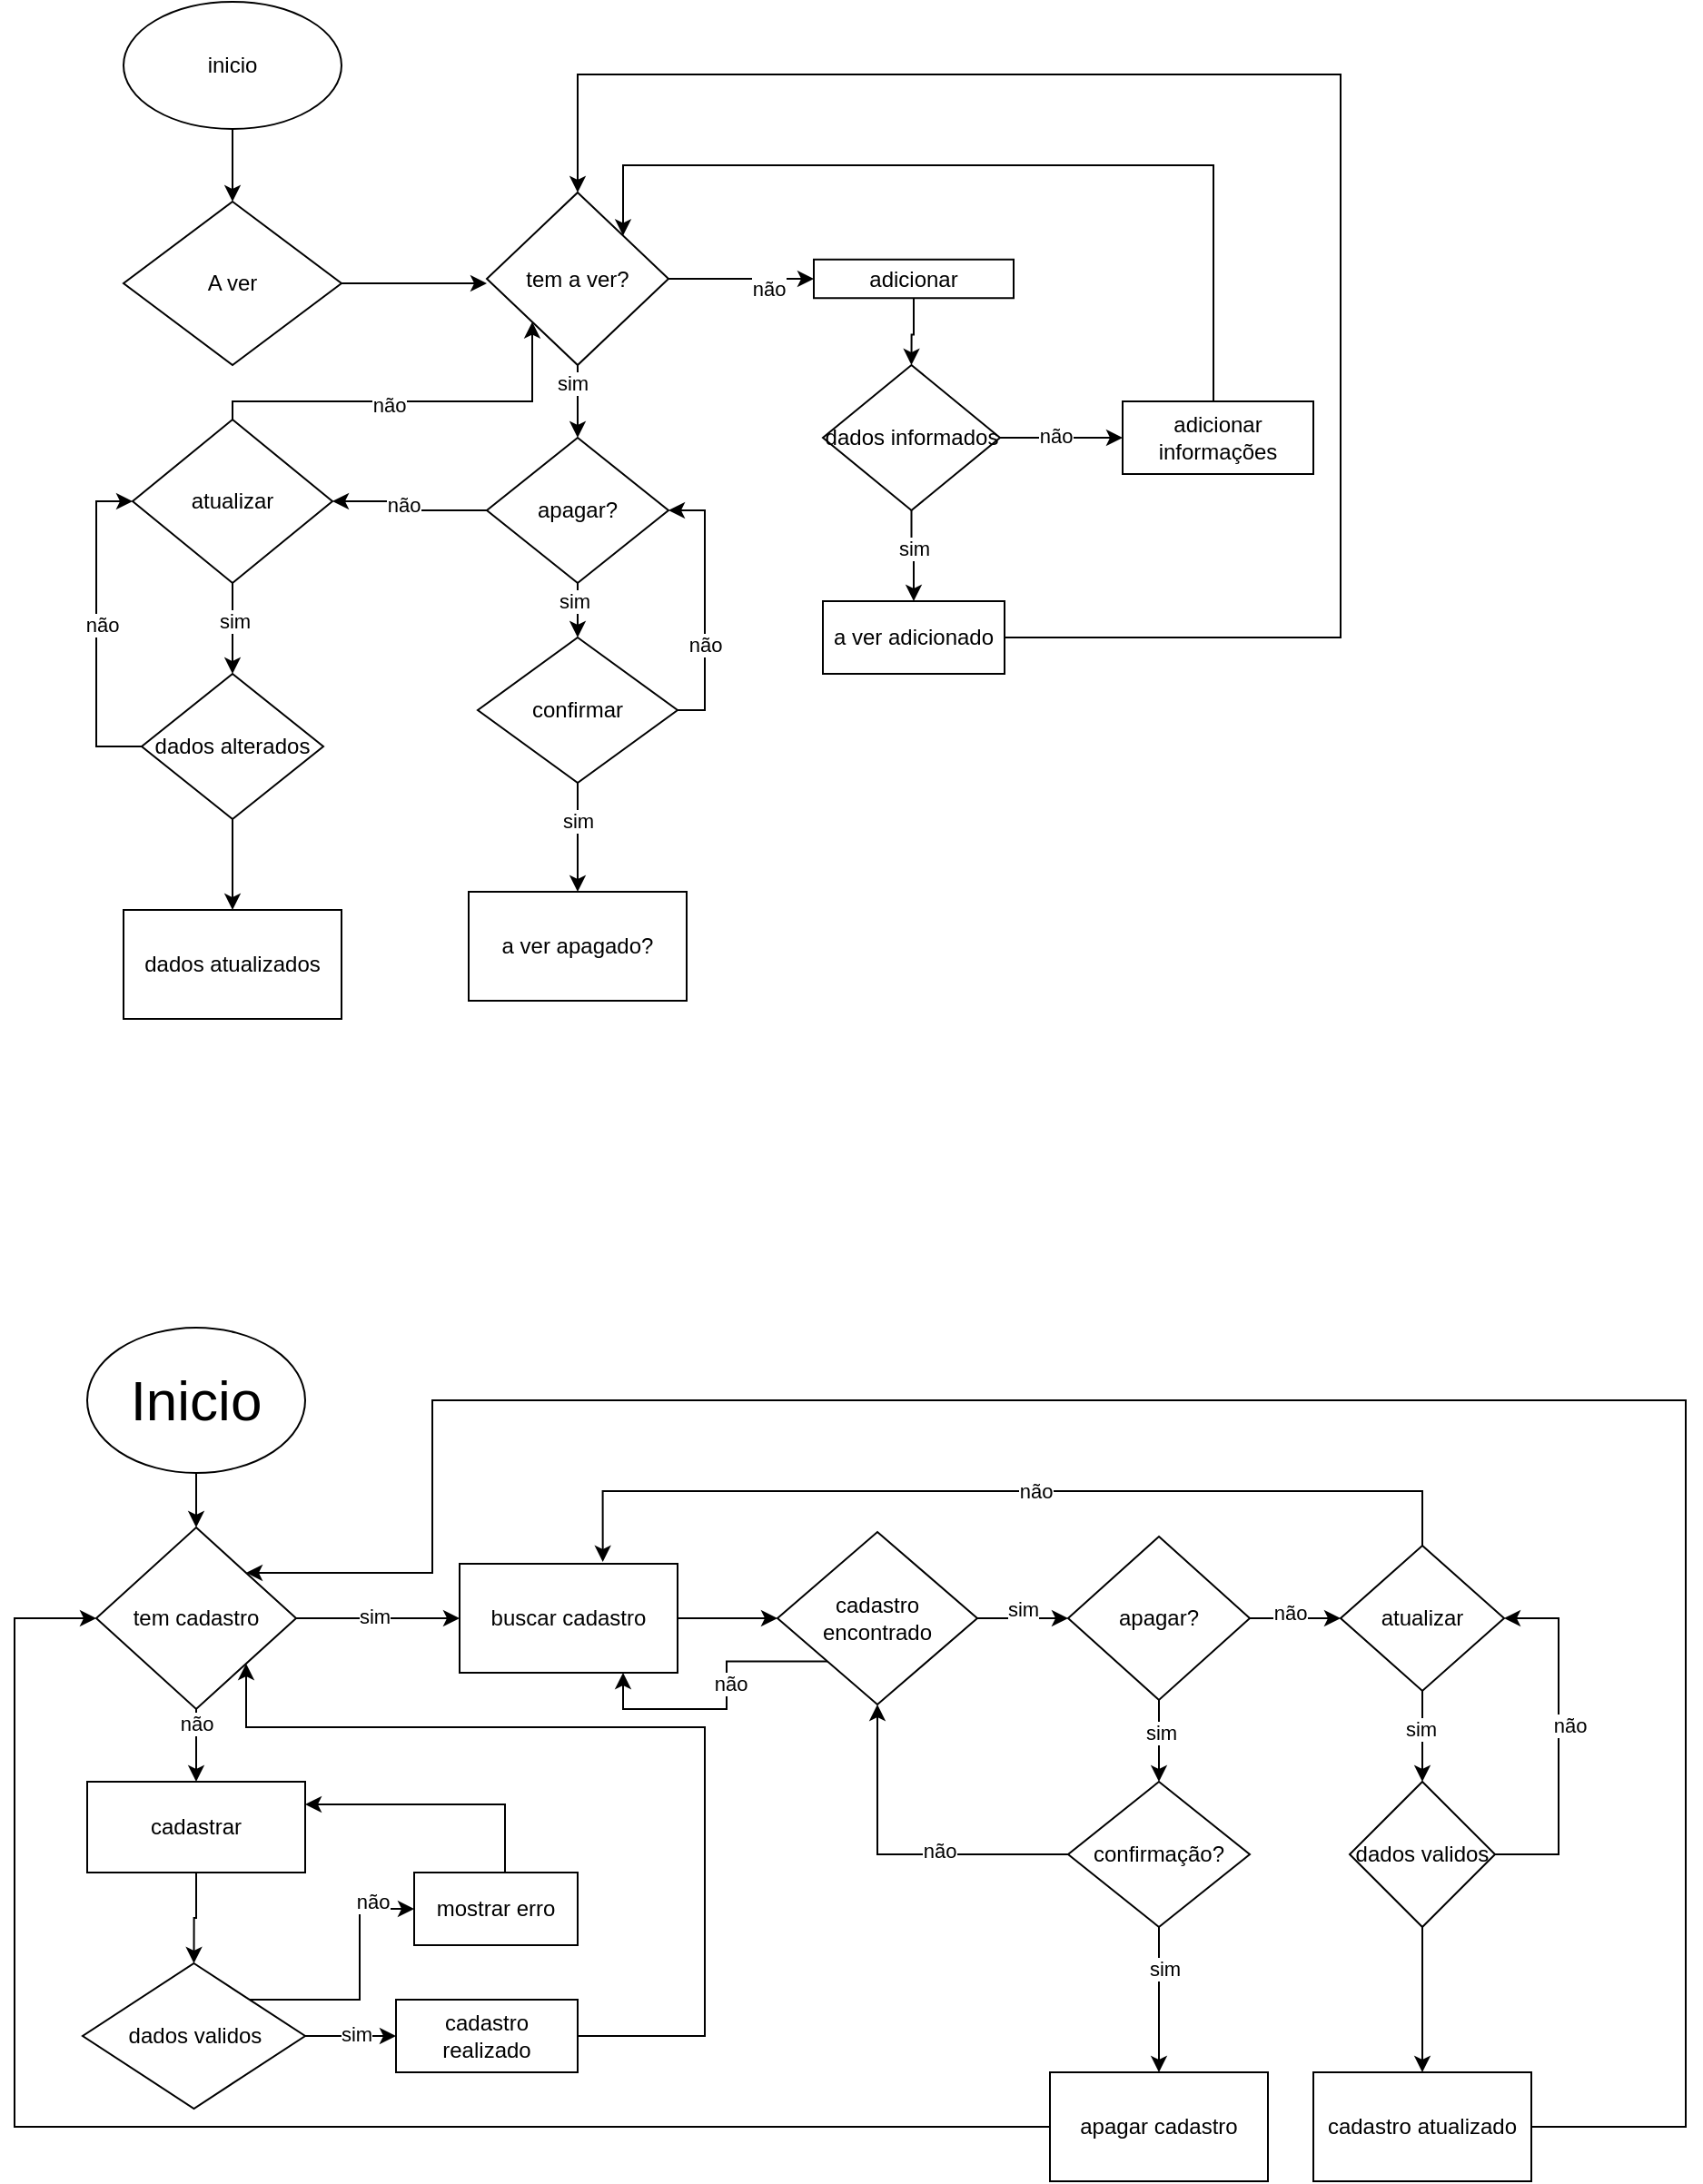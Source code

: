<mxfile version="24.4.7" type="device">
  <diagram name="Página-1" id="7Sg--VfHiWCV4OMjjHLv">
    <mxGraphModel dx="1247" dy="671" grid="1" gridSize="10" guides="1" tooltips="1" connect="1" arrows="1" fold="1" page="1" pageScale="1" pageWidth="827" pageHeight="1169" math="0" shadow="0">
      <root>
        <mxCell id="0" />
        <mxCell id="1" parent="0" />
        <mxCell id="z7-OtWgKtnQ-wPI8jzzA-4" style="edgeStyle=orthogonalEdgeStyle;rounded=0;orthogonalLoop=1;jettySize=auto;html=1;entryX=0.5;entryY=0;entryDx=0;entryDy=0;" edge="1" parent="1" source="z7-OtWgKtnQ-wPI8jzzA-2" target="z7-OtWgKtnQ-wPI8jzzA-3">
          <mxGeometry relative="1" as="geometry" />
        </mxCell>
        <mxCell id="z7-OtWgKtnQ-wPI8jzzA-2" value="inicio" style="ellipse;whiteSpace=wrap;html=1;" vertex="1" parent="1">
          <mxGeometry x="130" y="30" width="120" height="70" as="geometry" />
        </mxCell>
        <mxCell id="z7-OtWgKtnQ-wPI8jzzA-8" style="edgeStyle=orthogonalEdgeStyle;rounded=0;orthogonalLoop=1;jettySize=auto;html=1;" edge="1" parent="1" source="z7-OtWgKtnQ-wPI8jzzA-3">
          <mxGeometry relative="1" as="geometry">
            <mxPoint x="330" y="185" as="targetPoint" />
          </mxGeometry>
        </mxCell>
        <mxCell id="z7-OtWgKtnQ-wPI8jzzA-3" value="A ver" style="rhombus;whiteSpace=wrap;html=1;" vertex="1" parent="1">
          <mxGeometry x="130" y="140" width="120" height="90" as="geometry" />
        </mxCell>
        <mxCell id="z7-OtWgKtnQ-wPI8jzzA-12" style="edgeStyle=orthogonalEdgeStyle;rounded=0;orthogonalLoop=1;jettySize=auto;html=1;entryX=0;entryY=0.5;entryDx=0;entryDy=0;" edge="1" parent="1" source="z7-OtWgKtnQ-wPI8jzzA-5" target="z7-OtWgKtnQ-wPI8jzzA-14">
          <mxGeometry relative="1" as="geometry">
            <mxPoint x="570" y="182.5" as="targetPoint" />
          </mxGeometry>
        </mxCell>
        <mxCell id="z7-OtWgKtnQ-wPI8jzzA-13" value="não" style="edgeLabel;html=1;align=center;verticalAlign=middle;resizable=0;points=[];" vertex="1" connectable="0" parent="z7-OtWgKtnQ-wPI8jzzA-12">
          <mxGeometry x="0.373" y="-5" relative="1" as="geometry">
            <mxPoint as="offset" />
          </mxGeometry>
        </mxCell>
        <mxCell id="z7-OtWgKtnQ-wPI8jzzA-20" style="edgeStyle=orthogonalEdgeStyle;rounded=0;orthogonalLoop=1;jettySize=auto;html=1;entryX=0.5;entryY=0;entryDx=0;entryDy=0;" edge="1" parent="1" source="z7-OtWgKtnQ-wPI8jzzA-5" target="z7-OtWgKtnQ-wPI8jzzA-19">
          <mxGeometry relative="1" as="geometry" />
        </mxCell>
        <mxCell id="z7-OtWgKtnQ-wPI8jzzA-41" value="sim" style="edgeLabel;html=1;align=center;verticalAlign=middle;resizable=0;points=[];" vertex="1" connectable="0" parent="z7-OtWgKtnQ-wPI8jzzA-20">
          <mxGeometry x="-0.507" y="-3" relative="1" as="geometry">
            <mxPoint as="offset" />
          </mxGeometry>
        </mxCell>
        <mxCell id="z7-OtWgKtnQ-wPI8jzzA-5" value="tem a ver?" style="rhombus;whiteSpace=wrap;html=1;" vertex="1" parent="1">
          <mxGeometry x="330" y="135" width="100" height="95" as="geometry" />
        </mxCell>
        <mxCell id="z7-OtWgKtnQ-wPI8jzzA-50" style="edgeStyle=orthogonalEdgeStyle;rounded=0;orthogonalLoop=1;jettySize=auto;html=1;entryX=0.5;entryY=0;entryDx=0;entryDy=0;" edge="1" parent="1" source="z7-OtWgKtnQ-wPI8jzzA-14" target="z7-OtWgKtnQ-wPI8jzzA-46">
          <mxGeometry relative="1" as="geometry" />
        </mxCell>
        <mxCell id="z7-OtWgKtnQ-wPI8jzzA-14" value="adicionar" style="rounded=0;whiteSpace=wrap;html=1;" vertex="1" parent="1">
          <mxGeometry x="510" y="171.88" width="110" height="21.25" as="geometry" />
        </mxCell>
        <mxCell id="z7-OtWgKtnQ-wPI8jzzA-16" style="edgeStyle=orthogonalEdgeStyle;rounded=0;orthogonalLoop=1;jettySize=auto;html=1;entryX=0.5;entryY=0;entryDx=0;entryDy=0;" edge="1" parent="1" source="z7-OtWgKtnQ-wPI8jzzA-15" target="z7-OtWgKtnQ-wPI8jzzA-23">
          <mxGeometry relative="1" as="geometry">
            <mxPoint x="190" y="390" as="targetPoint" />
          </mxGeometry>
        </mxCell>
        <mxCell id="z7-OtWgKtnQ-wPI8jzzA-17" value="sim" style="edgeLabel;html=1;align=center;verticalAlign=middle;resizable=0;points=[];" vertex="1" connectable="0" parent="z7-OtWgKtnQ-wPI8jzzA-16">
          <mxGeometry x="-0.168" y="1" relative="1" as="geometry">
            <mxPoint as="offset" />
          </mxGeometry>
        </mxCell>
        <mxCell id="z7-OtWgKtnQ-wPI8jzzA-44" style="edgeStyle=orthogonalEdgeStyle;rounded=0;orthogonalLoop=1;jettySize=auto;html=1;exitX=0.5;exitY=0;exitDx=0;exitDy=0;entryX=0;entryY=1;entryDx=0;entryDy=0;" edge="1" parent="1" source="z7-OtWgKtnQ-wPI8jzzA-15" target="z7-OtWgKtnQ-wPI8jzzA-5">
          <mxGeometry relative="1" as="geometry">
            <mxPoint x="320" y="200" as="targetPoint" />
            <Array as="points">
              <mxPoint x="355" y="250" />
            </Array>
          </mxGeometry>
        </mxCell>
        <mxCell id="z7-OtWgKtnQ-wPI8jzzA-45" value="não" style="edgeLabel;html=1;align=center;verticalAlign=middle;resizable=0;points=[];" vertex="1" connectable="0" parent="z7-OtWgKtnQ-wPI8jzzA-44">
          <mxGeometry x="-0.129" y="-2" relative="1" as="geometry">
            <mxPoint as="offset" />
          </mxGeometry>
        </mxCell>
        <mxCell id="z7-OtWgKtnQ-wPI8jzzA-15" value="atualizar" style="rhombus;whiteSpace=wrap;html=1;" vertex="1" parent="1">
          <mxGeometry x="135" y="260" width="110" height="90" as="geometry" />
        </mxCell>
        <mxCell id="z7-OtWgKtnQ-wPI8jzzA-18" value="dados atualizados" style="rounded=0;whiteSpace=wrap;html=1;" vertex="1" parent="1">
          <mxGeometry x="130" y="530" width="120" height="60" as="geometry" />
        </mxCell>
        <mxCell id="z7-OtWgKtnQ-wPI8jzzA-21" style="edgeStyle=orthogonalEdgeStyle;rounded=0;orthogonalLoop=1;jettySize=auto;html=1;entryX=0.5;entryY=0;entryDx=0;entryDy=0;" edge="1" parent="1" source="z7-OtWgKtnQ-wPI8jzzA-19" target="z7-OtWgKtnQ-wPI8jzzA-22">
          <mxGeometry relative="1" as="geometry">
            <mxPoint x="380" y="400" as="targetPoint" />
          </mxGeometry>
        </mxCell>
        <mxCell id="z7-OtWgKtnQ-wPI8jzzA-40" value="sim" style="edgeLabel;html=1;align=center;verticalAlign=middle;resizable=0;points=[];" vertex="1" connectable="0" parent="z7-OtWgKtnQ-wPI8jzzA-21">
          <mxGeometry x="-0.606" y="-2" relative="1" as="geometry">
            <mxPoint as="offset" />
          </mxGeometry>
        </mxCell>
        <mxCell id="z7-OtWgKtnQ-wPI8jzzA-42" style="edgeStyle=orthogonalEdgeStyle;rounded=0;orthogonalLoop=1;jettySize=auto;html=1;" edge="1" parent="1" source="z7-OtWgKtnQ-wPI8jzzA-19" target="z7-OtWgKtnQ-wPI8jzzA-15">
          <mxGeometry relative="1" as="geometry" />
        </mxCell>
        <mxCell id="z7-OtWgKtnQ-wPI8jzzA-43" value="não" style="edgeLabel;html=1;align=center;verticalAlign=middle;resizable=0;points=[];" vertex="1" connectable="0" parent="z7-OtWgKtnQ-wPI8jzzA-42">
          <mxGeometry x="0.009" y="4" relative="1" as="geometry">
            <mxPoint as="offset" />
          </mxGeometry>
        </mxCell>
        <mxCell id="z7-OtWgKtnQ-wPI8jzzA-19" value="apagar?" style="rhombus;whiteSpace=wrap;html=1;" vertex="1" parent="1">
          <mxGeometry x="330" y="270" width="100" height="80" as="geometry" />
        </mxCell>
        <mxCell id="z7-OtWgKtnQ-wPI8jzzA-36" style="edgeStyle=orthogonalEdgeStyle;rounded=0;orthogonalLoop=1;jettySize=auto;html=1;exitX=0.5;exitY=1;exitDx=0;exitDy=0;entryX=0.5;entryY=0;entryDx=0;entryDy=0;" edge="1" parent="1" source="z7-OtWgKtnQ-wPI8jzzA-22" target="z7-OtWgKtnQ-wPI8jzzA-29">
          <mxGeometry relative="1" as="geometry" />
        </mxCell>
        <mxCell id="z7-OtWgKtnQ-wPI8jzzA-38" value="sim" style="edgeLabel;html=1;align=center;verticalAlign=middle;resizable=0;points=[];" vertex="1" connectable="0" parent="z7-OtWgKtnQ-wPI8jzzA-36">
          <mxGeometry x="-0.314" relative="1" as="geometry">
            <mxPoint as="offset" />
          </mxGeometry>
        </mxCell>
        <mxCell id="z7-OtWgKtnQ-wPI8jzzA-37" style="edgeStyle=orthogonalEdgeStyle;rounded=0;orthogonalLoop=1;jettySize=auto;html=1;entryX=1;entryY=0.5;entryDx=0;entryDy=0;" edge="1" parent="1" source="z7-OtWgKtnQ-wPI8jzzA-22" target="z7-OtWgKtnQ-wPI8jzzA-19">
          <mxGeometry relative="1" as="geometry">
            <Array as="points">
              <mxPoint x="450" y="420" />
              <mxPoint x="450" y="310" />
            </Array>
          </mxGeometry>
        </mxCell>
        <mxCell id="z7-OtWgKtnQ-wPI8jzzA-39" value="não" style="edgeLabel;html=1;align=center;verticalAlign=middle;resizable=0;points=[];" vertex="1" connectable="0" parent="z7-OtWgKtnQ-wPI8jzzA-37">
          <mxGeometry x="-0.3" relative="1" as="geometry">
            <mxPoint as="offset" />
          </mxGeometry>
        </mxCell>
        <mxCell id="z7-OtWgKtnQ-wPI8jzzA-22" value="confirmar" style="rhombus;whiteSpace=wrap;html=1;" vertex="1" parent="1">
          <mxGeometry x="325" y="380" width="110" height="80" as="geometry" />
        </mxCell>
        <mxCell id="z7-OtWgKtnQ-wPI8jzzA-24" style="edgeStyle=orthogonalEdgeStyle;rounded=0;orthogonalLoop=1;jettySize=auto;html=1;" edge="1" parent="1" source="z7-OtWgKtnQ-wPI8jzzA-23" target="z7-OtWgKtnQ-wPI8jzzA-18">
          <mxGeometry relative="1" as="geometry" />
        </mxCell>
        <mxCell id="z7-OtWgKtnQ-wPI8jzzA-27" style="edgeStyle=orthogonalEdgeStyle;rounded=0;orthogonalLoop=1;jettySize=auto;html=1;exitX=0;exitY=0.5;exitDx=0;exitDy=0;entryX=0;entryY=0.5;entryDx=0;entryDy=0;" edge="1" parent="1" source="z7-OtWgKtnQ-wPI8jzzA-23" target="z7-OtWgKtnQ-wPI8jzzA-15">
          <mxGeometry relative="1" as="geometry" />
        </mxCell>
        <mxCell id="z7-OtWgKtnQ-wPI8jzzA-28" value="não" style="edgeLabel;html=1;align=center;verticalAlign=middle;resizable=0;points=[];" vertex="1" connectable="0" parent="z7-OtWgKtnQ-wPI8jzzA-27">
          <mxGeometry x="0.021" y="-3" relative="1" as="geometry">
            <mxPoint as="offset" />
          </mxGeometry>
        </mxCell>
        <mxCell id="z7-OtWgKtnQ-wPI8jzzA-23" value="dados alterados" style="rhombus;whiteSpace=wrap;html=1;" vertex="1" parent="1">
          <mxGeometry x="140" y="400" width="100" height="80" as="geometry" />
        </mxCell>
        <mxCell id="z7-OtWgKtnQ-wPI8jzzA-29" value="a ver apagado?" style="rounded=0;whiteSpace=wrap;html=1;" vertex="1" parent="1">
          <mxGeometry x="320" y="520" width="120" height="60" as="geometry" />
        </mxCell>
        <mxCell id="z7-OtWgKtnQ-wPI8jzzA-55" style="edgeStyle=orthogonalEdgeStyle;rounded=0;orthogonalLoop=1;jettySize=auto;html=1;entryX=0.5;entryY=0;entryDx=0;entryDy=0;" edge="1" parent="1" source="z7-OtWgKtnQ-wPI8jzzA-46" target="z7-OtWgKtnQ-wPI8jzzA-51">
          <mxGeometry relative="1" as="geometry" />
        </mxCell>
        <mxCell id="z7-OtWgKtnQ-wPI8jzzA-56" value="sim" style="edgeLabel;html=1;align=center;verticalAlign=middle;resizable=0;points=[];" vertex="1" connectable="0" parent="z7-OtWgKtnQ-wPI8jzzA-55">
          <mxGeometry x="-0.193" y="1" relative="1" as="geometry">
            <mxPoint as="offset" />
          </mxGeometry>
        </mxCell>
        <mxCell id="z7-OtWgKtnQ-wPI8jzzA-60" style="edgeStyle=orthogonalEdgeStyle;rounded=0;orthogonalLoop=1;jettySize=auto;html=1;entryX=0;entryY=0.5;entryDx=0;entryDy=0;" edge="1" parent="1" source="z7-OtWgKtnQ-wPI8jzzA-46" target="z7-OtWgKtnQ-wPI8jzzA-57">
          <mxGeometry relative="1" as="geometry" />
        </mxCell>
        <mxCell id="z7-OtWgKtnQ-wPI8jzzA-62" value="não" style="edgeLabel;html=1;align=center;verticalAlign=middle;resizable=0;points=[];" vertex="1" connectable="0" parent="z7-OtWgKtnQ-wPI8jzzA-60">
          <mxGeometry x="-0.091" y="1" relative="1" as="geometry">
            <mxPoint as="offset" />
          </mxGeometry>
        </mxCell>
        <mxCell id="z7-OtWgKtnQ-wPI8jzzA-46" value="dados informados" style="rhombus;whiteSpace=wrap;html=1;" vertex="1" parent="1">
          <mxGeometry x="515" y="230" width="97.5" height="80" as="geometry" />
        </mxCell>
        <mxCell id="z7-OtWgKtnQ-wPI8jzzA-51" value="a ver adicionado" style="rounded=0;whiteSpace=wrap;html=1;" vertex="1" parent="1">
          <mxGeometry x="515" y="360" width="100" height="40" as="geometry" />
        </mxCell>
        <mxCell id="z7-OtWgKtnQ-wPI8jzzA-64" style="edgeStyle=orthogonalEdgeStyle;rounded=0;orthogonalLoop=1;jettySize=auto;html=1;entryX=1;entryY=0;entryDx=0;entryDy=0;" edge="1" parent="1" source="z7-OtWgKtnQ-wPI8jzzA-57" target="z7-OtWgKtnQ-wPI8jzzA-5">
          <mxGeometry relative="1" as="geometry">
            <Array as="points">
              <mxPoint x="730" y="120" />
              <mxPoint x="405" y="120" />
            </Array>
          </mxGeometry>
        </mxCell>
        <mxCell id="z7-OtWgKtnQ-wPI8jzzA-57" value="adicionar&lt;div&gt;informações&lt;/div&gt;" style="rounded=0;whiteSpace=wrap;html=1;" vertex="1" parent="1">
          <mxGeometry x="680" y="250" width="105" height="40" as="geometry" />
        </mxCell>
        <mxCell id="z7-OtWgKtnQ-wPI8jzzA-65" style="edgeStyle=orthogonalEdgeStyle;rounded=0;orthogonalLoop=1;jettySize=auto;html=1;entryX=0.5;entryY=0;entryDx=0;entryDy=0;" edge="1" parent="1" source="z7-OtWgKtnQ-wPI8jzzA-51" target="z7-OtWgKtnQ-wPI8jzzA-5">
          <mxGeometry relative="1" as="geometry">
            <mxPoint x="380" y="150" as="targetPoint" />
            <Array as="points">
              <mxPoint x="800" y="380" />
              <mxPoint x="800" y="70" />
              <mxPoint x="380" y="70" />
            </Array>
          </mxGeometry>
        </mxCell>
        <mxCell id="z7-OtWgKtnQ-wPI8jzzA-127" style="edgeStyle=orthogonalEdgeStyle;rounded=0;orthogonalLoop=1;jettySize=auto;html=1;entryX=0.5;entryY=0;entryDx=0;entryDy=0;" edge="1" parent="1" source="z7-OtWgKtnQ-wPI8jzzA-66" target="z7-OtWgKtnQ-wPI8jzzA-67">
          <mxGeometry relative="1" as="geometry" />
        </mxCell>
        <mxCell id="z7-OtWgKtnQ-wPI8jzzA-66" value="&lt;font style=&quot;font-size: 31px;&quot;&gt;Inicio&lt;/font&gt;" style="ellipse;whiteSpace=wrap;html=1;strokeWidth=1;" vertex="1" parent="1">
          <mxGeometry x="110" y="760" width="120" height="80" as="geometry" />
        </mxCell>
        <mxCell id="z7-OtWgKtnQ-wPI8jzzA-70" style="edgeStyle=orthogonalEdgeStyle;rounded=0;orthogonalLoop=1;jettySize=auto;html=1;entryX=0;entryY=0.5;entryDx=0;entryDy=0;" edge="1" parent="1" source="z7-OtWgKtnQ-wPI8jzzA-67" target="z7-OtWgKtnQ-wPI8jzzA-75">
          <mxGeometry relative="1" as="geometry">
            <mxPoint x="310" y="920" as="targetPoint" />
          </mxGeometry>
        </mxCell>
        <mxCell id="z7-OtWgKtnQ-wPI8jzzA-74" value="sim" style="edgeLabel;html=1;align=center;verticalAlign=middle;resizable=0;points=[];" vertex="1" connectable="0" parent="z7-OtWgKtnQ-wPI8jzzA-70">
          <mxGeometry x="-0.059" y="1" relative="1" as="geometry">
            <mxPoint as="offset" />
          </mxGeometry>
        </mxCell>
        <mxCell id="z7-OtWgKtnQ-wPI8jzzA-110" style="edgeStyle=orthogonalEdgeStyle;rounded=0;orthogonalLoop=1;jettySize=auto;html=1;entryX=0.5;entryY=0;entryDx=0;entryDy=0;" edge="1" parent="1" source="z7-OtWgKtnQ-wPI8jzzA-67" target="z7-OtWgKtnQ-wPI8jzzA-107">
          <mxGeometry relative="1" as="geometry" />
        </mxCell>
        <mxCell id="z7-OtWgKtnQ-wPI8jzzA-117" value="não" style="edgeLabel;html=1;align=center;verticalAlign=middle;resizable=0;points=[];" vertex="1" connectable="0" parent="z7-OtWgKtnQ-wPI8jzzA-110">
          <mxGeometry x="-0.615" relative="1" as="geometry">
            <mxPoint as="offset" />
          </mxGeometry>
        </mxCell>
        <mxCell id="z7-OtWgKtnQ-wPI8jzzA-67" value="tem cadastro" style="rhombus;whiteSpace=wrap;html=1;" vertex="1" parent="1">
          <mxGeometry x="115" y="870" width="110" height="100" as="geometry" />
        </mxCell>
        <mxCell id="z7-OtWgKtnQ-wPI8jzzA-76" style="edgeStyle=orthogonalEdgeStyle;rounded=0;orthogonalLoop=1;jettySize=auto;html=1;exitX=1;exitY=0.5;exitDx=0;exitDy=0;entryX=0;entryY=0.5;entryDx=0;entryDy=0;" edge="1" parent="1" source="z7-OtWgKtnQ-wPI8jzzA-75" target="z7-OtWgKtnQ-wPI8jzzA-83">
          <mxGeometry relative="1" as="geometry">
            <mxPoint x="480" y="920.304" as="targetPoint" />
          </mxGeometry>
        </mxCell>
        <mxCell id="z7-OtWgKtnQ-wPI8jzzA-75" value="buscar cadastro" style="rounded=0;whiteSpace=wrap;html=1;" vertex="1" parent="1">
          <mxGeometry x="315" y="890" width="120" height="60" as="geometry" />
        </mxCell>
        <mxCell id="z7-OtWgKtnQ-wPI8jzzA-86" style="edgeStyle=orthogonalEdgeStyle;rounded=0;orthogonalLoop=1;jettySize=auto;html=1;entryX=0;entryY=0.5;entryDx=0;entryDy=0;" edge="1" parent="1" source="z7-OtWgKtnQ-wPI8jzzA-83" target="z7-OtWgKtnQ-wPI8jzzA-88">
          <mxGeometry relative="1" as="geometry">
            <mxPoint x="650" y="920" as="targetPoint" />
          </mxGeometry>
        </mxCell>
        <mxCell id="z7-OtWgKtnQ-wPI8jzzA-87" value="sim" style="edgeLabel;html=1;align=center;verticalAlign=middle;resizable=0;points=[];" vertex="1" connectable="0" parent="z7-OtWgKtnQ-wPI8jzzA-86">
          <mxGeometry x="-0.008" y="4" relative="1" as="geometry">
            <mxPoint y="-1" as="offset" />
          </mxGeometry>
        </mxCell>
        <mxCell id="z7-OtWgKtnQ-wPI8jzzA-137" style="edgeStyle=orthogonalEdgeStyle;rounded=0;orthogonalLoop=1;jettySize=auto;html=1;exitX=0;exitY=1;exitDx=0;exitDy=0;entryX=0.75;entryY=1;entryDx=0;entryDy=0;" edge="1" parent="1" source="z7-OtWgKtnQ-wPI8jzzA-83" target="z7-OtWgKtnQ-wPI8jzzA-75">
          <mxGeometry relative="1" as="geometry">
            <Array as="points">
              <mxPoint x="462" y="944" />
              <mxPoint x="462" y="970" />
              <mxPoint x="405" y="970" />
            </Array>
          </mxGeometry>
        </mxCell>
        <mxCell id="z7-OtWgKtnQ-wPI8jzzA-138" value="não" style="edgeLabel;html=1;align=center;verticalAlign=middle;resizable=0;points=[];" vertex="1" connectable="0" parent="z7-OtWgKtnQ-wPI8jzzA-137">
          <mxGeometry x="-0.148" y="2" relative="1" as="geometry">
            <mxPoint as="offset" />
          </mxGeometry>
        </mxCell>
        <mxCell id="z7-OtWgKtnQ-wPI8jzzA-83" value="cadastro&lt;div&gt;encontrado&lt;/div&gt;" style="rhombus;whiteSpace=wrap;html=1;" vertex="1" parent="1">
          <mxGeometry x="490" y="872.5" width="110" height="95" as="geometry" />
        </mxCell>
        <mxCell id="z7-OtWgKtnQ-wPI8jzzA-89" style="edgeStyle=orthogonalEdgeStyle;rounded=0;orthogonalLoop=1;jettySize=auto;html=1;entryX=0.5;entryY=0;entryDx=0;entryDy=0;" edge="1" parent="1" source="z7-OtWgKtnQ-wPI8jzzA-88" target="z7-OtWgKtnQ-wPI8jzzA-91">
          <mxGeometry relative="1" as="geometry">
            <mxPoint x="700" y="1000" as="targetPoint" />
          </mxGeometry>
        </mxCell>
        <mxCell id="z7-OtWgKtnQ-wPI8jzzA-90" value="sim" style="edgeLabel;html=1;align=center;verticalAlign=middle;resizable=0;points=[];" vertex="1" connectable="0" parent="z7-OtWgKtnQ-wPI8jzzA-89">
          <mxGeometry x="-0.211" y="1" relative="1" as="geometry">
            <mxPoint as="offset" />
          </mxGeometry>
        </mxCell>
        <mxCell id="z7-OtWgKtnQ-wPI8jzzA-95" style="edgeStyle=orthogonalEdgeStyle;rounded=0;orthogonalLoop=1;jettySize=auto;html=1;exitX=1;exitY=0.5;exitDx=0;exitDy=0;entryX=0;entryY=0.5;entryDx=0;entryDy=0;" edge="1" parent="1" source="z7-OtWgKtnQ-wPI8jzzA-88" target="z7-OtWgKtnQ-wPI8jzzA-97">
          <mxGeometry relative="1" as="geometry">
            <mxPoint x="800" y="915.087" as="targetPoint" />
          </mxGeometry>
        </mxCell>
        <mxCell id="z7-OtWgKtnQ-wPI8jzzA-96" value="não" style="edgeLabel;html=1;align=center;verticalAlign=middle;resizable=0;points=[];" vertex="1" connectable="0" parent="z7-OtWgKtnQ-wPI8jzzA-95">
          <mxGeometry x="-0.126" y="3" relative="1" as="geometry">
            <mxPoint as="offset" />
          </mxGeometry>
        </mxCell>
        <mxCell id="z7-OtWgKtnQ-wPI8jzzA-88" value="apagar?" style="rhombus;whiteSpace=wrap;html=1;" vertex="1" parent="1">
          <mxGeometry x="650" y="875" width="100" height="90" as="geometry" />
        </mxCell>
        <mxCell id="z7-OtWgKtnQ-wPI8jzzA-92" style="edgeStyle=orthogonalEdgeStyle;rounded=0;orthogonalLoop=1;jettySize=auto;html=1;entryX=0.5;entryY=0;entryDx=0;entryDy=0;" edge="1" parent="1" source="z7-OtWgKtnQ-wPI8jzzA-91" target="z7-OtWgKtnQ-wPI8jzzA-94">
          <mxGeometry relative="1" as="geometry">
            <mxPoint x="700" y="1140.0" as="targetPoint" />
          </mxGeometry>
        </mxCell>
        <mxCell id="z7-OtWgKtnQ-wPI8jzzA-93" value="sim" style="edgeLabel;html=1;align=center;verticalAlign=middle;resizable=0;points=[];" vertex="1" connectable="0" parent="z7-OtWgKtnQ-wPI8jzzA-92">
          <mxGeometry x="-0.443" y="3" relative="1" as="geometry">
            <mxPoint as="offset" />
          </mxGeometry>
        </mxCell>
        <mxCell id="z7-OtWgKtnQ-wPI8jzzA-135" style="edgeStyle=orthogonalEdgeStyle;rounded=0;orthogonalLoop=1;jettySize=auto;html=1;entryX=0.5;entryY=1;entryDx=0;entryDy=0;" edge="1" parent="1" source="z7-OtWgKtnQ-wPI8jzzA-91" target="z7-OtWgKtnQ-wPI8jzzA-83">
          <mxGeometry relative="1" as="geometry" />
        </mxCell>
        <mxCell id="z7-OtWgKtnQ-wPI8jzzA-136" value="não" style="edgeLabel;html=1;align=center;verticalAlign=middle;resizable=0;points=[];" vertex="1" connectable="0" parent="z7-OtWgKtnQ-wPI8jzzA-135">
          <mxGeometry x="-0.244" y="-2" relative="1" as="geometry">
            <mxPoint as="offset" />
          </mxGeometry>
        </mxCell>
        <mxCell id="z7-OtWgKtnQ-wPI8jzzA-91" value="confirmação?" style="rhombus;whiteSpace=wrap;html=1;" vertex="1" parent="1">
          <mxGeometry x="650" y="1010" width="100" height="80" as="geometry" />
        </mxCell>
        <mxCell id="z7-OtWgKtnQ-wPI8jzzA-123" style="edgeStyle=orthogonalEdgeStyle;rounded=0;orthogonalLoop=1;jettySize=auto;html=1;exitX=0;exitY=0.5;exitDx=0;exitDy=0;entryX=0;entryY=0.5;entryDx=0;entryDy=0;" edge="1" parent="1" source="z7-OtWgKtnQ-wPI8jzzA-94" target="z7-OtWgKtnQ-wPI8jzzA-67">
          <mxGeometry relative="1" as="geometry">
            <mxPoint x="40" y="1120" as="targetPoint" />
            <Array as="points">
              <mxPoint x="650" y="1200" />
              <mxPoint x="70" y="1200" />
              <mxPoint x="70" y="920" />
            </Array>
          </mxGeometry>
        </mxCell>
        <mxCell id="z7-OtWgKtnQ-wPI8jzzA-94" value="apagar cadastro" style="rounded=0;whiteSpace=wrap;html=1;" vertex="1" parent="1">
          <mxGeometry x="640" y="1170" width="120" height="60" as="geometry" />
        </mxCell>
        <mxCell id="z7-OtWgKtnQ-wPI8jzzA-98" style="edgeStyle=orthogonalEdgeStyle;rounded=0;orthogonalLoop=1;jettySize=auto;html=1;entryX=0.5;entryY=0;entryDx=0;entryDy=0;" edge="1" parent="1" source="z7-OtWgKtnQ-wPI8jzzA-97" target="z7-OtWgKtnQ-wPI8jzzA-99">
          <mxGeometry relative="1" as="geometry">
            <mxPoint x="845" y="1010" as="targetPoint" />
          </mxGeometry>
        </mxCell>
        <mxCell id="z7-OtWgKtnQ-wPI8jzzA-131" value="sim" style="edgeLabel;html=1;align=center;verticalAlign=middle;resizable=0;points=[];" vertex="1" connectable="0" parent="z7-OtWgKtnQ-wPI8jzzA-98">
          <mxGeometry x="-0.188" y="-1" relative="1" as="geometry">
            <mxPoint as="offset" />
          </mxGeometry>
        </mxCell>
        <mxCell id="z7-OtWgKtnQ-wPI8jzzA-97" value="atualizar" style="rhombus;whiteSpace=wrap;html=1;" vertex="1" parent="1">
          <mxGeometry x="800" y="880" width="90" height="80" as="geometry" />
        </mxCell>
        <mxCell id="z7-OtWgKtnQ-wPI8jzzA-105" style="edgeStyle=orthogonalEdgeStyle;rounded=0;orthogonalLoop=1;jettySize=auto;html=1;entryX=0.5;entryY=0;entryDx=0;entryDy=0;" edge="1" parent="1" source="z7-OtWgKtnQ-wPI8jzzA-99" target="z7-OtWgKtnQ-wPI8jzzA-102">
          <mxGeometry relative="1" as="geometry">
            <mxPoint x="845" y="1140.0" as="targetPoint" />
          </mxGeometry>
        </mxCell>
        <mxCell id="z7-OtWgKtnQ-wPI8jzzA-132" style="edgeStyle=orthogonalEdgeStyle;rounded=0;orthogonalLoop=1;jettySize=auto;html=1;entryX=1;entryY=0.5;entryDx=0;entryDy=0;" edge="1" parent="1" source="z7-OtWgKtnQ-wPI8jzzA-99" target="z7-OtWgKtnQ-wPI8jzzA-97">
          <mxGeometry relative="1" as="geometry">
            <Array as="points">
              <mxPoint x="920" y="1050" />
              <mxPoint x="920" y="920" />
            </Array>
          </mxGeometry>
        </mxCell>
        <mxCell id="z7-OtWgKtnQ-wPI8jzzA-133" value="não" style="edgeLabel;html=1;align=center;verticalAlign=middle;resizable=0;points=[];" vertex="1" connectable="0" parent="z7-OtWgKtnQ-wPI8jzzA-132">
          <mxGeometry x="0.092" y="-6" relative="1" as="geometry">
            <mxPoint as="offset" />
          </mxGeometry>
        </mxCell>
        <mxCell id="z7-OtWgKtnQ-wPI8jzzA-99" value="dados validos" style="rhombus;whiteSpace=wrap;html=1;" vertex="1" parent="1">
          <mxGeometry x="805" y="1010" width="80" height="80" as="geometry" />
        </mxCell>
        <mxCell id="z7-OtWgKtnQ-wPI8jzzA-130" style="edgeStyle=orthogonalEdgeStyle;rounded=0;orthogonalLoop=1;jettySize=auto;html=1;entryX=1;entryY=0;entryDx=0;entryDy=0;" edge="1" parent="1" source="z7-OtWgKtnQ-wPI8jzzA-102" target="z7-OtWgKtnQ-wPI8jzzA-67">
          <mxGeometry relative="1" as="geometry">
            <Array as="points">
              <mxPoint x="990" y="1200" />
              <mxPoint x="990" y="800" />
              <mxPoint x="300" y="800" />
              <mxPoint x="300" y="895" />
            </Array>
          </mxGeometry>
        </mxCell>
        <mxCell id="z7-OtWgKtnQ-wPI8jzzA-102" value="cadastro atualizado" style="rounded=0;whiteSpace=wrap;html=1;" vertex="1" parent="1">
          <mxGeometry x="785" y="1170" width="120" height="60" as="geometry" />
        </mxCell>
        <mxCell id="z7-OtWgKtnQ-wPI8jzzA-112" style="edgeStyle=orthogonalEdgeStyle;rounded=0;orthogonalLoop=1;jettySize=auto;html=1;entryX=0.5;entryY=0;entryDx=0;entryDy=0;" edge="1" parent="1" source="z7-OtWgKtnQ-wPI8jzzA-107" target="z7-OtWgKtnQ-wPI8jzzA-111">
          <mxGeometry relative="1" as="geometry" />
        </mxCell>
        <mxCell id="z7-OtWgKtnQ-wPI8jzzA-107" value="cadastrar" style="rounded=0;whiteSpace=wrap;html=1;" vertex="1" parent="1">
          <mxGeometry x="110" y="1010" width="120" height="50" as="geometry" />
        </mxCell>
        <mxCell id="z7-OtWgKtnQ-wPI8jzzA-113" style="edgeStyle=orthogonalEdgeStyle;rounded=0;orthogonalLoop=1;jettySize=auto;html=1;" edge="1" parent="1" source="z7-OtWgKtnQ-wPI8jzzA-111">
          <mxGeometry relative="1" as="geometry">
            <mxPoint x="280" y="1150.0" as="targetPoint" />
          </mxGeometry>
        </mxCell>
        <mxCell id="z7-OtWgKtnQ-wPI8jzzA-114" value="sim" style="edgeLabel;html=1;align=center;verticalAlign=middle;resizable=0;points=[];" vertex="1" connectable="0" parent="z7-OtWgKtnQ-wPI8jzzA-113">
          <mxGeometry x="0.106" y="2" relative="1" as="geometry">
            <mxPoint as="offset" />
          </mxGeometry>
        </mxCell>
        <mxCell id="z7-OtWgKtnQ-wPI8jzzA-119" style="edgeStyle=orthogonalEdgeStyle;rounded=0;orthogonalLoop=1;jettySize=auto;html=1;exitX=1;exitY=0;exitDx=0;exitDy=0;entryX=0;entryY=0.5;entryDx=0;entryDy=0;" edge="1" parent="1" source="z7-OtWgKtnQ-wPI8jzzA-111" target="z7-OtWgKtnQ-wPI8jzzA-116">
          <mxGeometry relative="1" as="geometry" />
        </mxCell>
        <mxCell id="z7-OtWgKtnQ-wPI8jzzA-120" value="não" style="edgeLabel;html=1;align=center;verticalAlign=middle;resizable=0;points=[];" vertex="1" connectable="0" parent="z7-OtWgKtnQ-wPI8jzzA-119">
          <mxGeometry x="0.672" y="4" relative="1" as="geometry">
            <mxPoint as="offset" />
          </mxGeometry>
        </mxCell>
        <mxCell id="z7-OtWgKtnQ-wPI8jzzA-111" value="dados validos" style="rhombus;whiteSpace=wrap;html=1;" vertex="1" parent="1">
          <mxGeometry x="107.5" y="1110" width="122.5" height="80" as="geometry" />
        </mxCell>
        <mxCell id="z7-OtWgKtnQ-wPI8jzzA-115" value="cadastro realizado" style="rounded=0;whiteSpace=wrap;html=1;" vertex="1" parent="1">
          <mxGeometry x="280" y="1130" width="100" height="40" as="geometry" />
        </mxCell>
        <mxCell id="z7-OtWgKtnQ-wPI8jzzA-121" style="edgeStyle=orthogonalEdgeStyle;rounded=0;orthogonalLoop=1;jettySize=auto;html=1;entryX=1;entryY=0.25;entryDx=0;entryDy=0;" edge="1" parent="1" source="z7-OtWgKtnQ-wPI8jzzA-116" target="z7-OtWgKtnQ-wPI8jzzA-107">
          <mxGeometry relative="1" as="geometry">
            <Array as="points">
              <mxPoint x="340" y="1022" />
            </Array>
          </mxGeometry>
        </mxCell>
        <mxCell id="z7-OtWgKtnQ-wPI8jzzA-116" value="mostrar erro" style="rounded=0;whiteSpace=wrap;html=1;" vertex="1" parent="1">
          <mxGeometry x="290" y="1060" width="90" height="40" as="geometry" />
        </mxCell>
        <mxCell id="z7-OtWgKtnQ-wPI8jzzA-122" style="edgeStyle=orthogonalEdgeStyle;rounded=0;orthogonalLoop=1;jettySize=auto;html=1;entryX=1;entryY=1;entryDx=0;entryDy=0;" edge="1" parent="1" source="z7-OtWgKtnQ-wPI8jzzA-115" target="z7-OtWgKtnQ-wPI8jzzA-67">
          <mxGeometry relative="1" as="geometry">
            <Array as="points">
              <mxPoint x="450" y="1150" />
              <mxPoint x="450" y="980" />
              <mxPoint x="198" y="980" />
            </Array>
          </mxGeometry>
        </mxCell>
        <mxCell id="z7-OtWgKtnQ-wPI8jzzA-128" style="edgeStyle=orthogonalEdgeStyle;rounded=0;orthogonalLoop=1;jettySize=auto;html=1;entryX=0.657;entryY=-0.017;entryDx=0;entryDy=0;entryPerimeter=0;" edge="1" parent="1" source="z7-OtWgKtnQ-wPI8jzzA-97" target="z7-OtWgKtnQ-wPI8jzzA-75">
          <mxGeometry relative="1" as="geometry">
            <Array as="points">
              <mxPoint x="845" y="850" />
              <mxPoint x="394" y="850" />
            </Array>
          </mxGeometry>
        </mxCell>
        <mxCell id="z7-OtWgKtnQ-wPI8jzzA-134" value="não" style="edgeLabel;html=1;align=center;verticalAlign=middle;resizable=0;points=[];" vertex="1" connectable="0" parent="z7-OtWgKtnQ-wPI8jzzA-128">
          <mxGeometry x="-0.066" relative="1" as="geometry">
            <mxPoint as="offset" />
          </mxGeometry>
        </mxCell>
      </root>
    </mxGraphModel>
  </diagram>
</mxfile>
